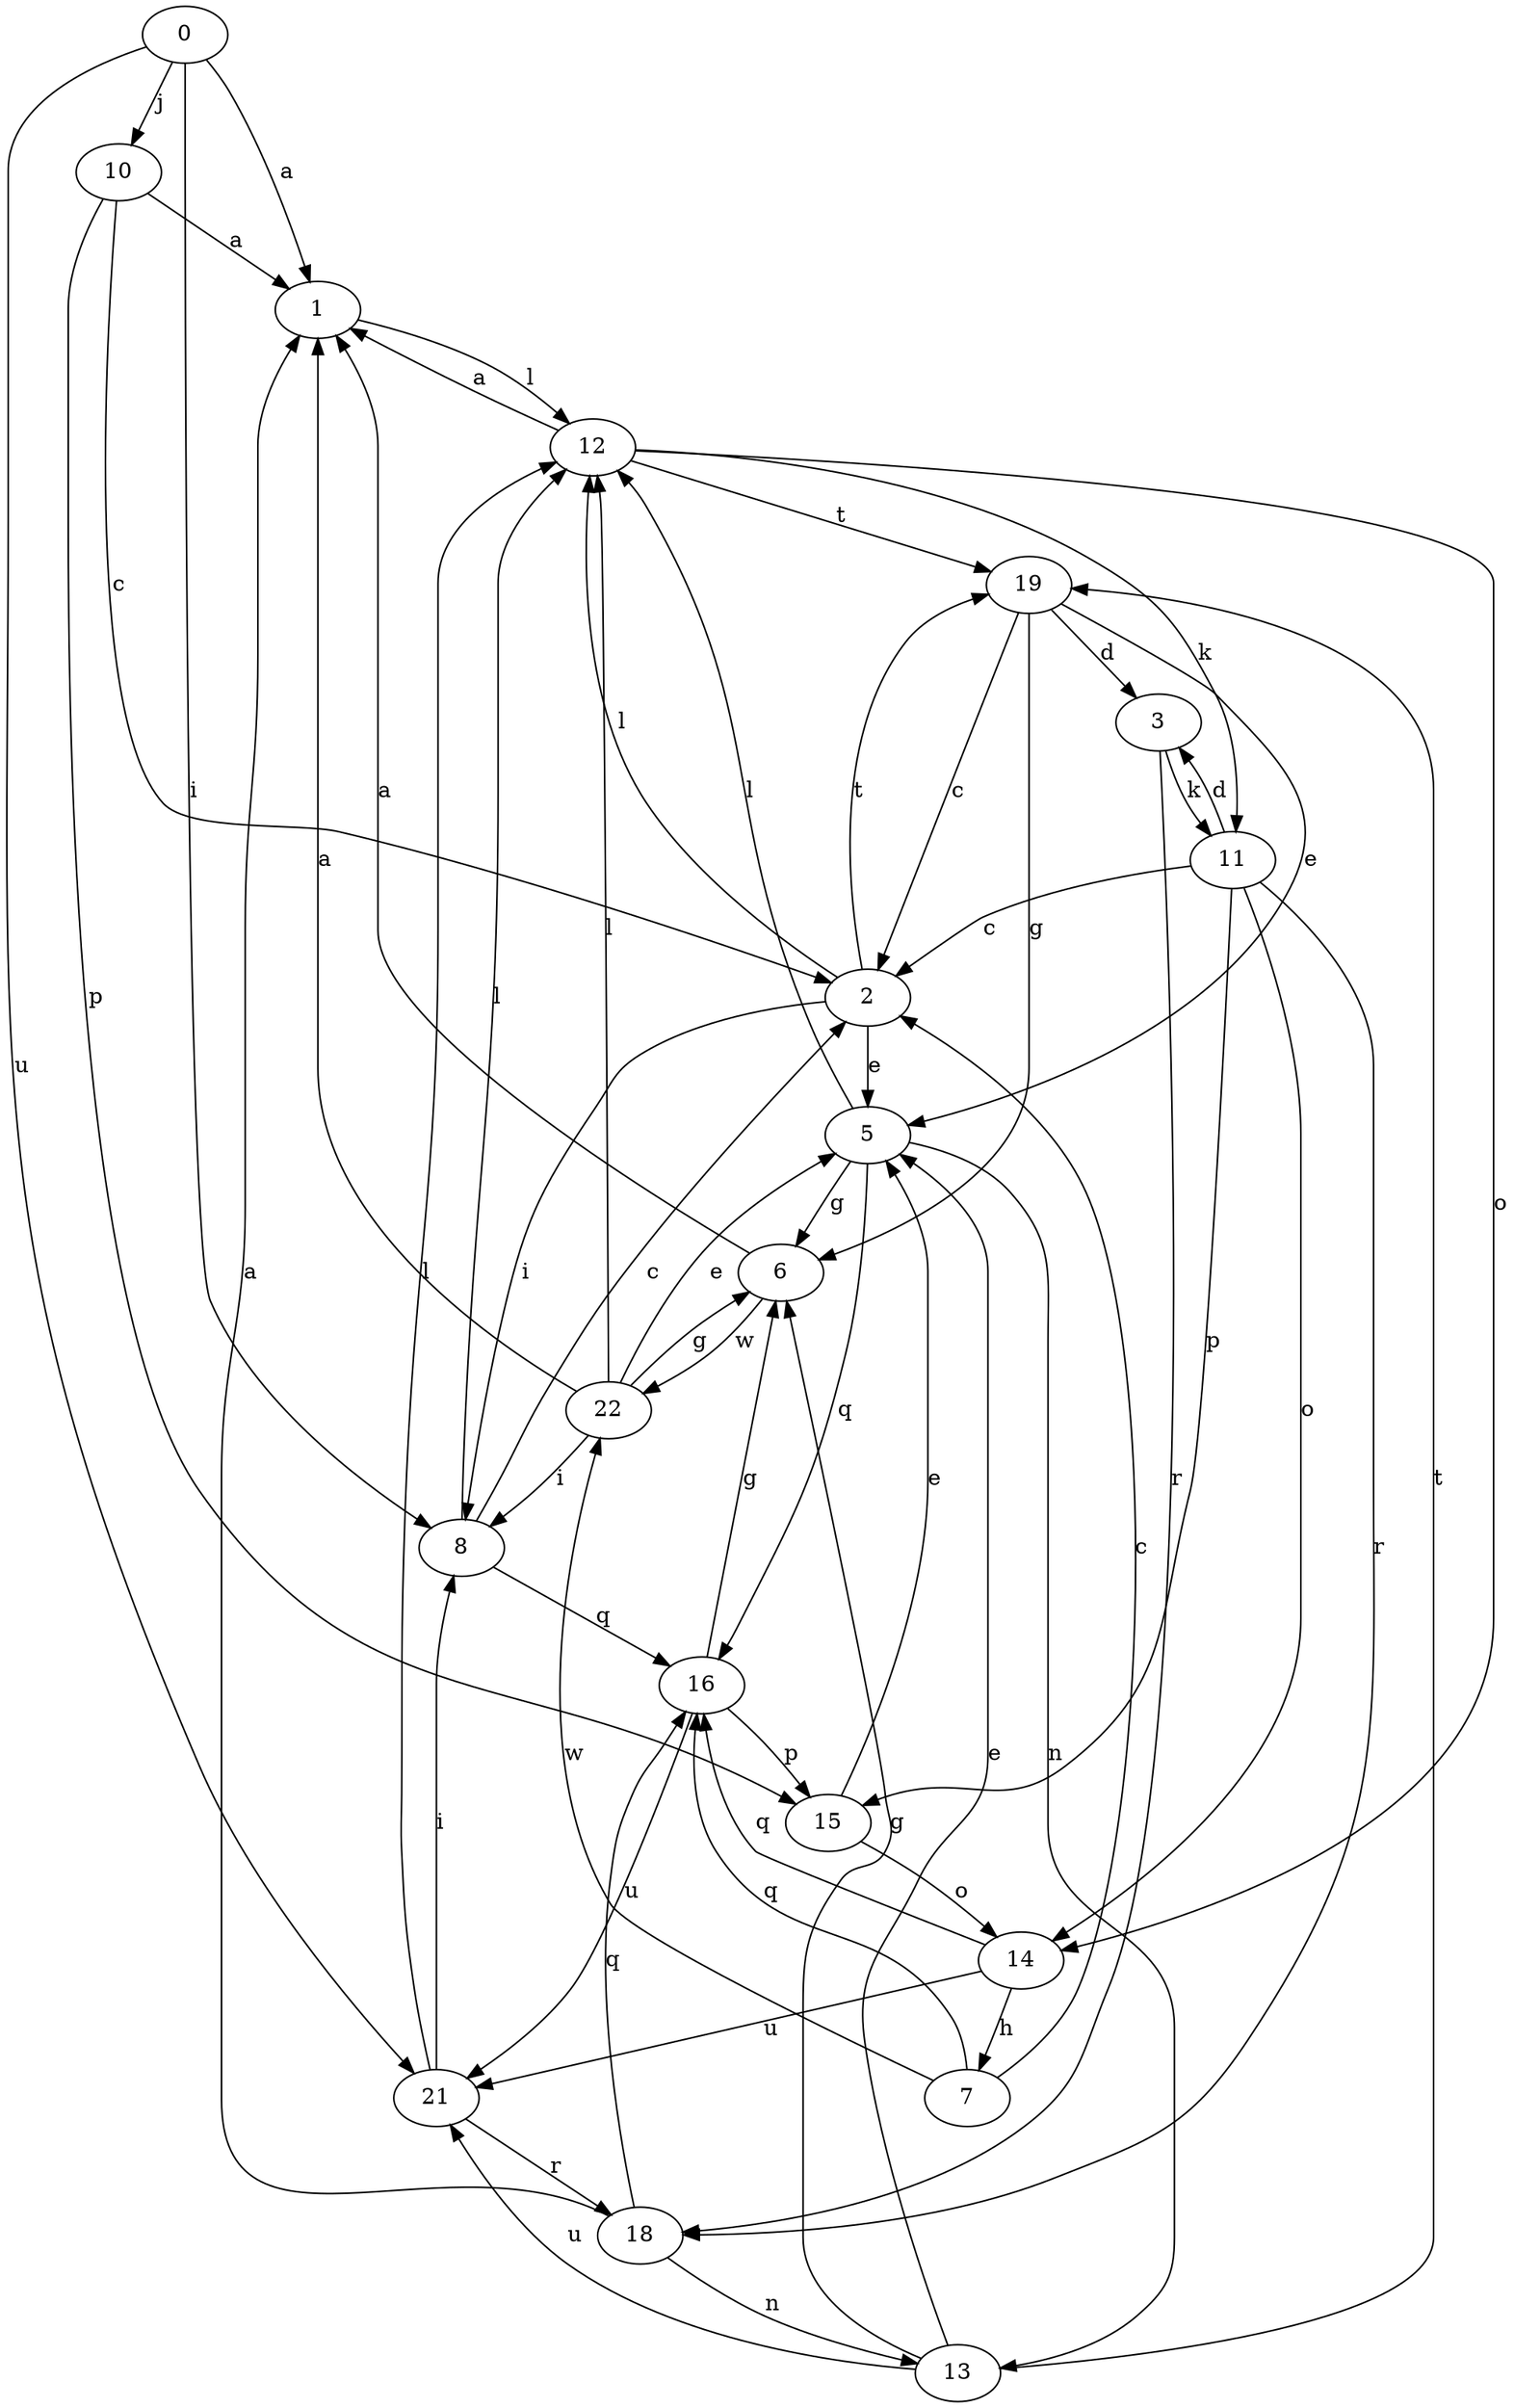 strict digraph  {
1;
2;
3;
5;
6;
7;
8;
10;
0;
11;
12;
13;
14;
15;
16;
18;
19;
21;
22;
1 -> 12  [label=l];
2 -> 5  [label=e];
2 -> 8  [label=i];
2 -> 12  [label=l];
2 -> 19  [label=t];
3 -> 11  [label=k];
3 -> 18  [label=r];
5 -> 6  [label=g];
5 -> 12  [label=l];
5 -> 13  [label=n];
5 -> 16  [label=q];
6 -> 1  [label=a];
6 -> 22  [label=w];
7 -> 2  [label=c];
7 -> 16  [label=q];
7 -> 22  [label=w];
8 -> 2  [label=c];
8 -> 12  [label=l];
8 -> 16  [label=q];
10 -> 1  [label=a];
10 -> 2  [label=c];
10 -> 15  [label=p];
0 -> 1  [label=a];
0 -> 8  [label=i];
0 -> 10  [label=j];
0 -> 21  [label=u];
11 -> 2  [label=c];
11 -> 3  [label=d];
11 -> 14  [label=o];
11 -> 15  [label=p];
11 -> 18  [label=r];
12 -> 1  [label=a];
12 -> 11  [label=k];
12 -> 14  [label=o];
12 -> 19  [label=t];
13 -> 5  [label=e];
13 -> 6  [label=g];
13 -> 19  [label=t];
13 -> 21  [label=u];
14 -> 7  [label=h];
14 -> 16  [label=q];
14 -> 21  [label=u];
15 -> 5  [label=e];
15 -> 14  [label=o];
16 -> 6  [label=g];
16 -> 15  [label=p];
16 -> 21  [label=u];
18 -> 1  [label=a];
18 -> 13  [label=n];
18 -> 16  [label=q];
19 -> 2  [label=c];
19 -> 3  [label=d];
19 -> 5  [label=e];
19 -> 6  [label=g];
21 -> 8  [label=i];
21 -> 12  [label=l];
21 -> 18  [label=r];
22 -> 1  [label=a];
22 -> 5  [label=e];
22 -> 6  [label=g];
22 -> 8  [label=i];
22 -> 12  [label=l];
}
